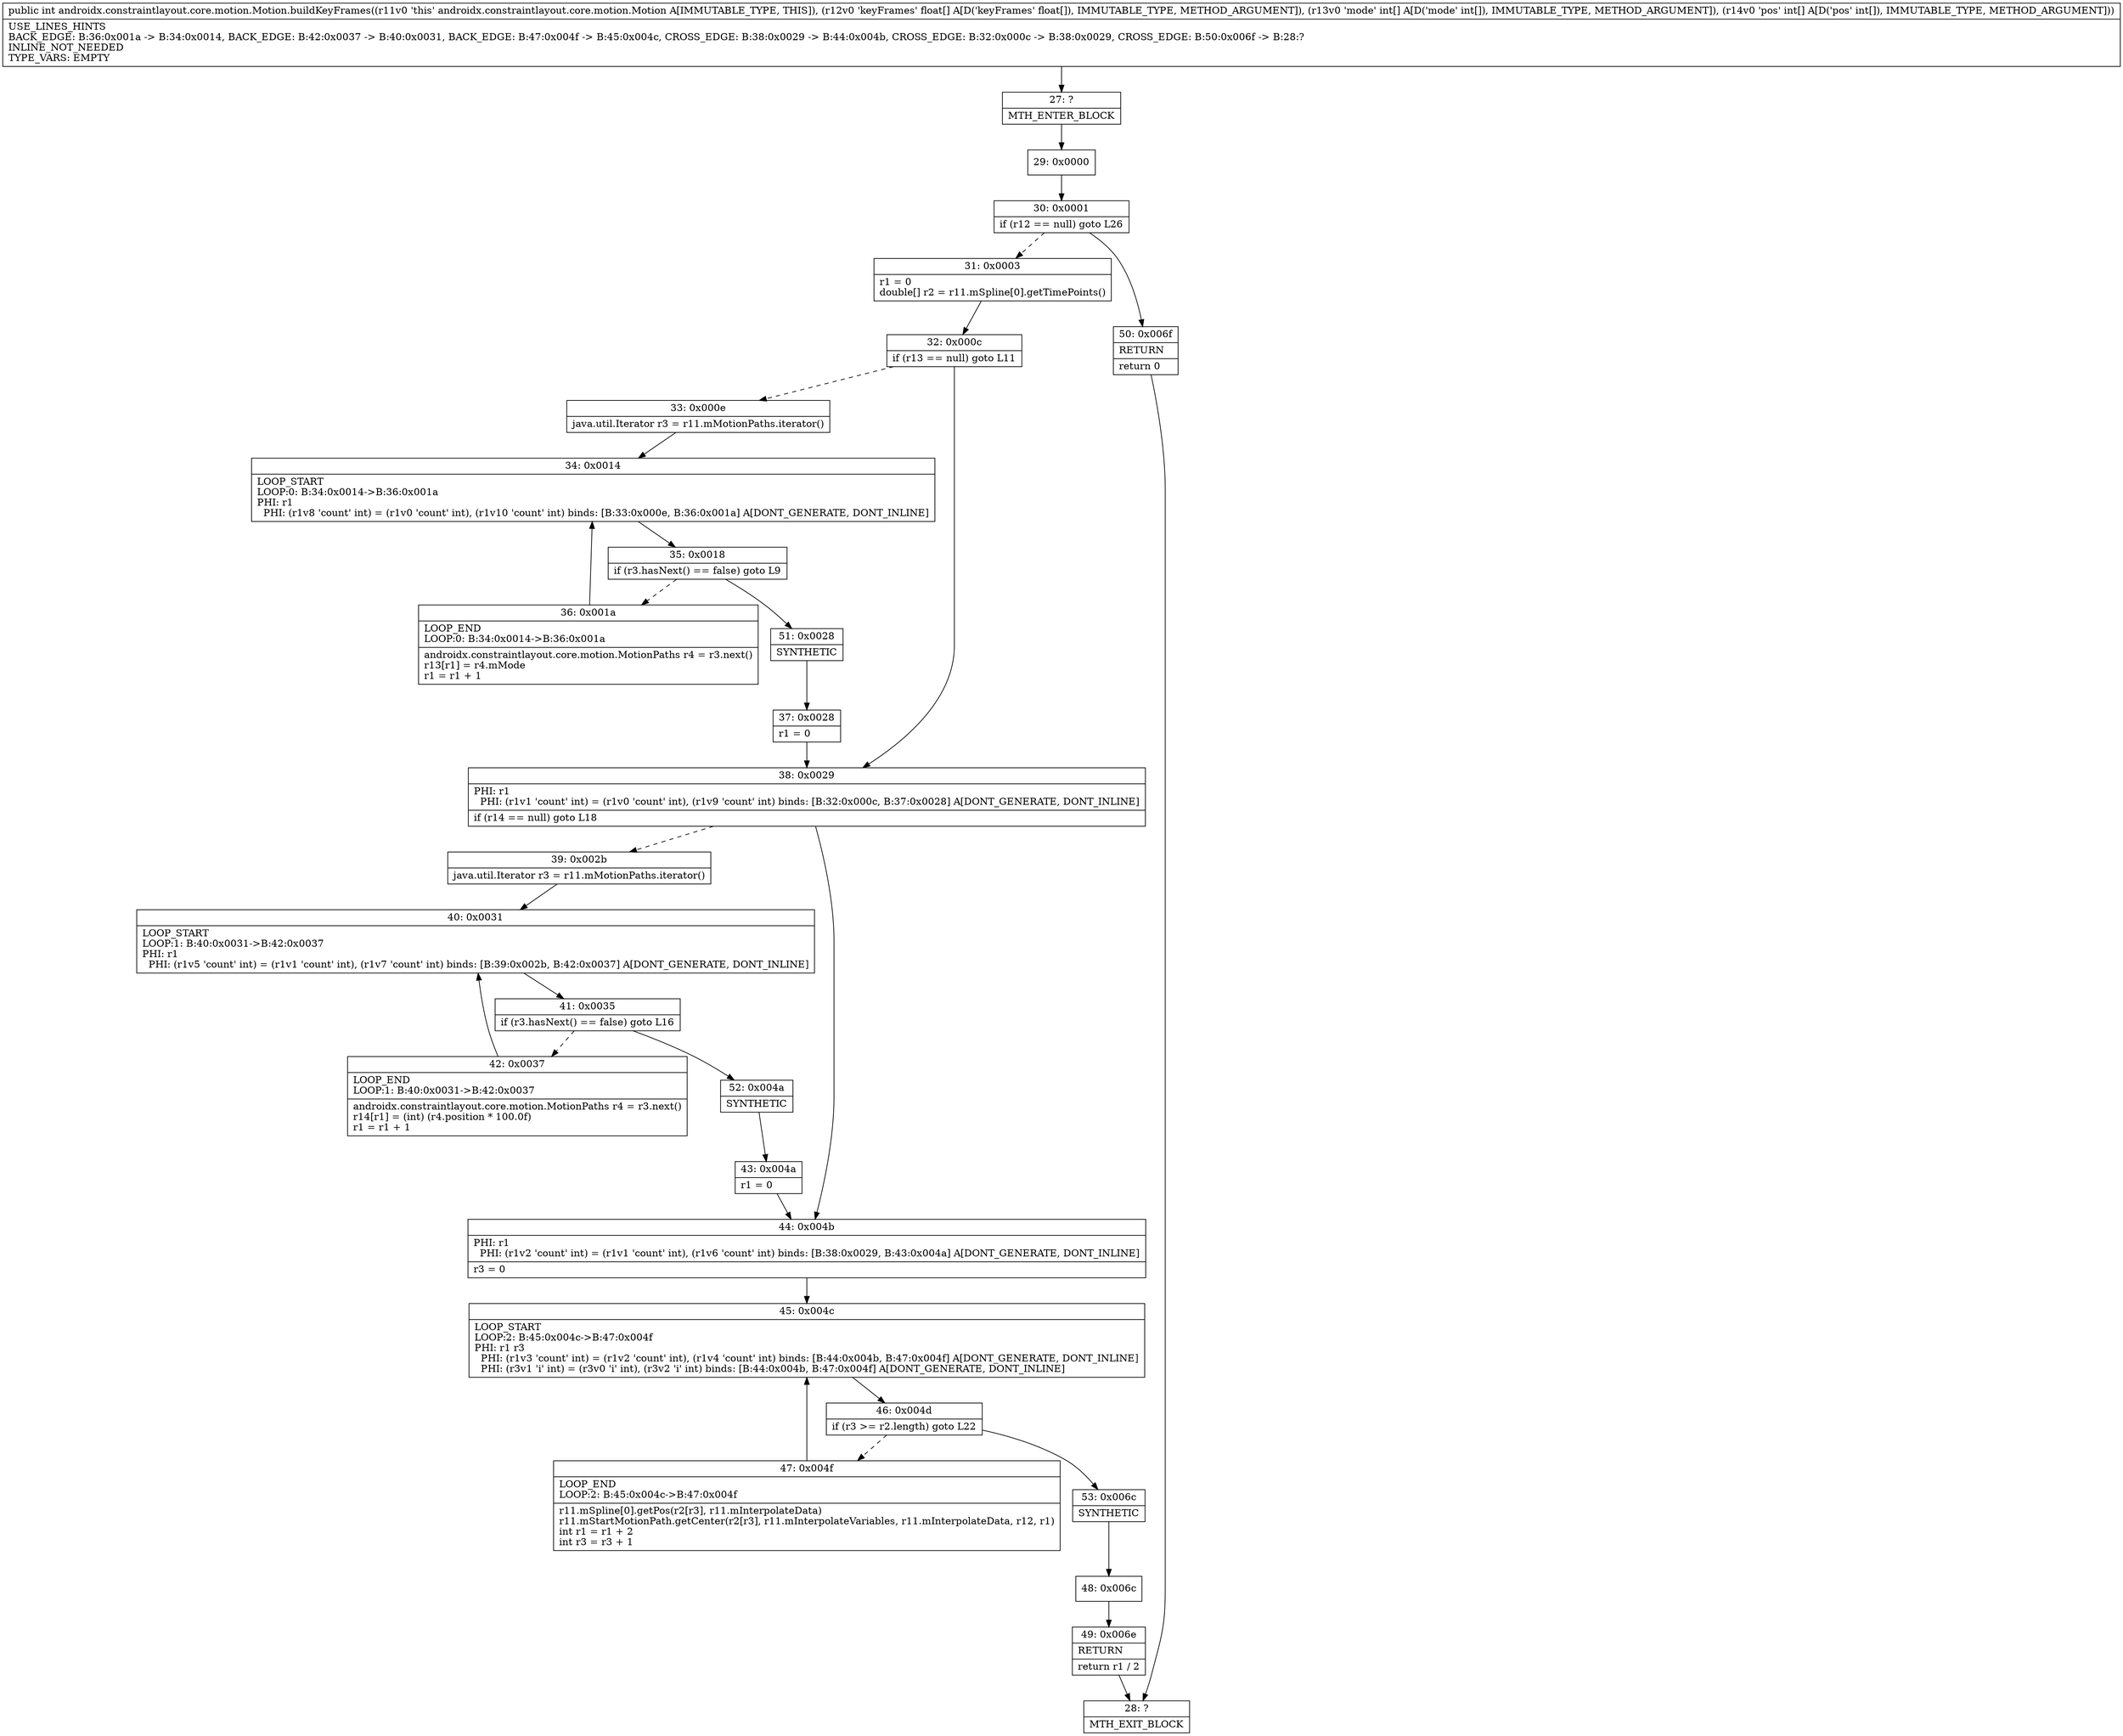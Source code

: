 digraph "CFG forandroidx.constraintlayout.core.motion.Motion.buildKeyFrames([F[I[I)I" {
Node_27 [shape=record,label="{27\:\ ?|MTH_ENTER_BLOCK\l}"];
Node_29 [shape=record,label="{29\:\ 0x0000}"];
Node_30 [shape=record,label="{30\:\ 0x0001|if (r12 == null) goto L26\l}"];
Node_31 [shape=record,label="{31\:\ 0x0003|r1 = 0\ldouble[] r2 = r11.mSpline[0].getTimePoints()\l}"];
Node_32 [shape=record,label="{32\:\ 0x000c|if (r13 == null) goto L11\l}"];
Node_33 [shape=record,label="{33\:\ 0x000e|java.util.Iterator r3 = r11.mMotionPaths.iterator()\l}"];
Node_34 [shape=record,label="{34\:\ 0x0014|LOOP_START\lLOOP:0: B:34:0x0014\-\>B:36:0x001a\lPHI: r1 \l  PHI: (r1v8 'count' int) = (r1v0 'count' int), (r1v10 'count' int) binds: [B:33:0x000e, B:36:0x001a] A[DONT_GENERATE, DONT_INLINE]\l}"];
Node_35 [shape=record,label="{35\:\ 0x0018|if (r3.hasNext() == false) goto L9\l}"];
Node_36 [shape=record,label="{36\:\ 0x001a|LOOP_END\lLOOP:0: B:34:0x0014\-\>B:36:0x001a\l|androidx.constraintlayout.core.motion.MotionPaths r4 = r3.next()\lr13[r1] = r4.mMode\lr1 = r1 + 1\l}"];
Node_51 [shape=record,label="{51\:\ 0x0028|SYNTHETIC\l}"];
Node_37 [shape=record,label="{37\:\ 0x0028|r1 = 0\l}"];
Node_38 [shape=record,label="{38\:\ 0x0029|PHI: r1 \l  PHI: (r1v1 'count' int) = (r1v0 'count' int), (r1v9 'count' int) binds: [B:32:0x000c, B:37:0x0028] A[DONT_GENERATE, DONT_INLINE]\l|if (r14 == null) goto L18\l}"];
Node_39 [shape=record,label="{39\:\ 0x002b|java.util.Iterator r3 = r11.mMotionPaths.iterator()\l}"];
Node_40 [shape=record,label="{40\:\ 0x0031|LOOP_START\lLOOP:1: B:40:0x0031\-\>B:42:0x0037\lPHI: r1 \l  PHI: (r1v5 'count' int) = (r1v1 'count' int), (r1v7 'count' int) binds: [B:39:0x002b, B:42:0x0037] A[DONT_GENERATE, DONT_INLINE]\l}"];
Node_41 [shape=record,label="{41\:\ 0x0035|if (r3.hasNext() == false) goto L16\l}"];
Node_42 [shape=record,label="{42\:\ 0x0037|LOOP_END\lLOOP:1: B:40:0x0031\-\>B:42:0x0037\l|androidx.constraintlayout.core.motion.MotionPaths r4 = r3.next()\lr14[r1] = (int) (r4.position * 100.0f)\lr1 = r1 + 1\l}"];
Node_52 [shape=record,label="{52\:\ 0x004a|SYNTHETIC\l}"];
Node_43 [shape=record,label="{43\:\ 0x004a|r1 = 0\l}"];
Node_44 [shape=record,label="{44\:\ 0x004b|PHI: r1 \l  PHI: (r1v2 'count' int) = (r1v1 'count' int), (r1v6 'count' int) binds: [B:38:0x0029, B:43:0x004a] A[DONT_GENERATE, DONT_INLINE]\l|r3 = 0\l}"];
Node_45 [shape=record,label="{45\:\ 0x004c|LOOP_START\lLOOP:2: B:45:0x004c\-\>B:47:0x004f\lPHI: r1 r3 \l  PHI: (r1v3 'count' int) = (r1v2 'count' int), (r1v4 'count' int) binds: [B:44:0x004b, B:47:0x004f] A[DONT_GENERATE, DONT_INLINE]\l  PHI: (r3v1 'i' int) = (r3v0 'i' int), (r3v2 'i' int) binds: [B:44:0x004b, B:47:0x004f] A[DONT_GENERATE, DONT_INLINE]\l}"];
Node_46 [shape=record,label="{46\:\ 0x004d|if (r3 \>= r2.length) goto L22\l}"];
Node_47 [shape=record,label="{47\:\ 0x004f|LOOP_END\lLOOP:2: B:45:0x004c\-\>B:47:0x004f\l|r11.mSpline[0].getPos(r2[r3], r11.mInterpolateData)\lr11.mStartMotionPath.getCenter(r2[r3], r11.mInterpolateVariables, r11.mInterpolateData, r12, r1)\lint r1 = r1 + 2\lint r3 = r3 + 1\l}"];
Node_53 [shape=record,label="{53\:\ 0x006c|SYNTHETIC\l}"];
Node_48 [shape=record,label="{48\:\ 0x006c}"];
Node_49 [shape=record,label="{49\:\ 0x006e|RETURN\l|return r1 \/ 2\l}"];
Node_28 [shape=record,label="{28\:\ ?|MTH_EXIT_BLOCK\l}"];
Node_50 [shape=record,label="{50\:\ 0x006f|RETURN\l|return 0\l}"];
MethodNode[shape=record,label="{public int androidx.constraintlayout.core.motion.Motion.buildKeyFrames((r11v0 'this' androidx.constraintlayout.core.motion.Motion A[IMMUTABLE_TYPE, THIS]), (r12v0 'keyFrames' float[] A[D('keyFrames' float[]), IMMUTABLE_TYPE, METHOD_ARGUMENT]), (r13v0 'mode' int[] A[D('mode' int[]), IMMUTABLE_TYPE, METHOD_ARGUMENT]), (r14v0 'pos' int[] A[D('pos' int[]), IMMUTABLE_TYPE, METHOD_ARGUMENT]))  | USE_LINES_HINTS\lBACK_EDGE: B:36:0x001a \-\> B:34:0x0014, BACK_EDGE: B:42:0x0037 \-\> B:40:0x0031, BACK_EDGE: B:47:0x004f \-\> B:45:0x004c, CROSS_EDGE: B:38:0x0029 \-\> B:44:0x004b, CROSS_EDGE: B:32:0x000c \-\> B:38:0x0029, CROSS_EDGE: B:50:0x006f \-\> B:28:?\lINLINE_NOT_NEEDED\lTYPE_VARS: EMPTY\l}"];
MethodNode -> Node_27;Node_27 -> Node_29;
Node_29 -> Node_30;
Node_30 -> Node_31[style=dashed];
Node_30 -> Node_50;
Node_31 -> Node_32;
Node_32 -> Node_33[style=dashed];
Node_32 -> Node_38;
Node_33 -> Node_34;
Node_34 -> Node_35;
Node_35 -> Node_36[style=dashed];
Node_35 -> Node_51;
Node_36 -> Node_34;
Node_51 -> Node_37;
Node_37 -> Node_38;
Node_38 -> Node_39[style=dashed];
Node_38 -> Node_44;
Node_39 -> Node_40;
Node_40 -> Node_41;
Node_41 -> Node_42[style=dashed];
Node_41 -> Node_52;
Node_42 -> Node_40;
Node_52 -> Node_43;
Node_43 -> Node_44;
Node_44 -> Node_45;
Node_45 -> Node_46;
Node_46 -> Node_47[style=dashed];
Node_46 -> Node_53;
Node_47 -> Node_45;
Node_53 -> Node_48;
Node_48 -> Node_49;
Node_49 -> Node_28;
Node_50 -> Node_28;
}


